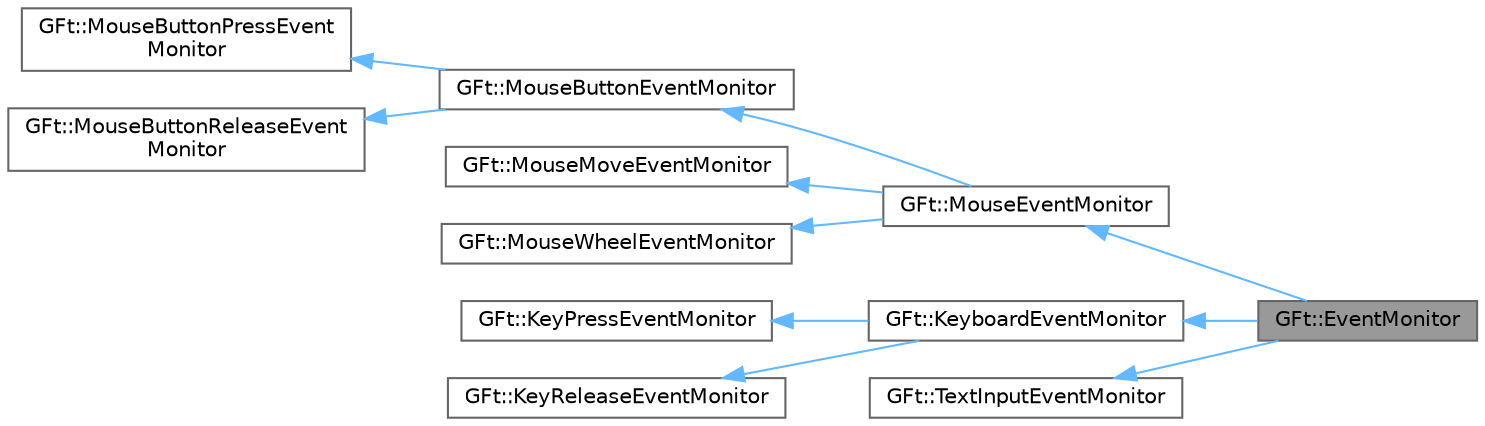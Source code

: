 digraph "GFt::EventMonitor"
{
 // LATEX_PDF_SIZE
  bgcolor="transparent";
  edge [fontname=Helvetica,fontsize=10,labelfontname=Helvetica,labelfontsize=10];
  node [fontname=Helvetica,fontsize=10,shape=box,height=0.2,width=0.4];
  rankdir="LR";
  Node1 [id="Node000001",label="GFt::EventMonitor",height=0.2,width=0.4,color="gray40", fillcolor="grey60", style="filled", fontcolor="black",tooltip="事件监视器接口类"];
  Node2 -> Node1 [id="edge1_Node000001_Node000002",dir="back",color="steelblue1",style="solid",tooltip=" "];
  Node2 [id="Node000002",label="GFt::MouseEventMonitor",height=0.2,width=0.4,color="gray40", fillcolor="white", style="filled",URL="$class_g_ft_1_1_mouse_event_monitor.html",tooltip="鼠标和键盘事件监视器接口类"];
  Node3 -> Node2 [id="edge2_Node000002_Node000003",dir="back",color="steelblue1",style="solid",tooltip=" "];
  Node3 [id="Node000003",label="GFt::MouseButtonEventMonitor",height=0.2,width=0.4,color="gray40", fillcolor="white", style="filled",URL="$class_g_ft_1_1_mouse_button_event_monitor.html",tooltip="鼠标按钮事件监视器接口类"];
  Node4 -> Node3 [id="edge3_Node000003_Node000004",dir="back",color="steelblue1",style="solid",tooltip=" "];
  Node4 [id="Node000004",label="GFt::MouseButtonPressEvent\lMonitor",height=0.2,width=0.4,color="gray40", fillcolor="white", style="filled",URL="$class_g_ft_1_1_mouse_button_press_event_monitor.html",tooltip="鼠标按钮按下事件监视器接口类"];
  Node5 -> Node3 [id="edge4_Node000003_Node000005",dir="back",color="steelblue1",style="solid",tooltip=" "];
  Node5 [id="Node000005",label="GFt::MouseButtonReleaseEvent\lMonitor",height=0.2,width=0.4,color="gray40", fillcolor="white", style="filled",URL="$class_g_ft_1_1_mouse_button_release_event_monitor.html",tooltip="鼠标按钮释放事件监视器接口类"];
  Node6 -> Node2 [id="edge5_Node000002_Node000006",dir="back",color="steelblue1",style="solid",tooltip=" "];
  Node6 [id="Node000006",label="GFt::MouseMoveEventMonitor",height=0.2,width=0.4,color="gray40", fillcolor="white", style="filled",URL="$class_g_ft_1_1_mouse_move_event_monitor.html",tooltip="鼠标移动事件监视器接口类"];
  Node7 -> Node2 [id="edge6_Node000002_Node000007",dir="back",color="steelblue1",style="solid",tooltip=" "];
  Node7 [id="Node000007",label="GFt::MouseWheelEventMonitor",height=0.2,width=0.4,color="gray40", fillcolor="white", style="filled",URL="$class_g_ft_1_1_mouse_wheel_event_monitor.html",tooltip="鼠标滚轮事件监视器接口类"];
  Node8 -> Node1 [id="edge7_Node000001_Node000008",dir="back",color="steelblue1",style="solid",tooltip=" "];
  Node8 [id="Node000008",label="GFt::KeyboardEventMonitor",height=0.2,width=0.4,color="gray40", fillcolor="white", style="filled",URL="$class_g_ft_1_1_keyboard_event_monitor.html",tooltip="键盘事件监视器接口类"];
  Node9 -> Node8 [id="edge8_Node000008_Node000009",dir="back",color="steelblue1",style="solid",tooltip=" "];
  Node9 [id="Node000009",label="GFt::KeyPressEventMonitor",height=0.2,width=0.4,color="gray40", fillcolor="white", style="filled",URL="$class_g_ft_1_1_key_press_event_monitor.html",tooltip="键盘按下事件监视器接口类"];
  Node10 -> Node8 [id="edge9_Node000008_Node000010",dir="back",color="steelblue1",style="solid",tooltip=" "];
  Node10 [id="Node000010",label="GFt::KeyReleaseEventMonitor",height=0.2,width=0.4,color="gray40", fillcolor="white", style="filled",URL="$class_g_ft_1_1_key_release_event_monitor.html",tooltip="键盘释放事件监视器接口类"];
  Node11 -> Node1 [id="edge10_Node000001_Node000011",dir="back",color="steelblue1",style="solid",tooltip=" "];
  Node11 [id="Node000011",label="GFt::TextInputEventMonitor",height=0.2,width=0.4,color="gray40", fillcolor="white", style="filled",URL="$class_g_ft_1_1_text_input_event_monitor.html",tooltip="文本输入事件监视器接口类"];
}
